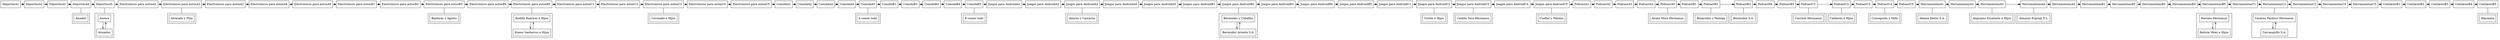 digraph G {
 rankdir=TD
	node[shape=box]
	compound=true

	"DeportesA1"->"DeportesA2" [constraint=false]
	"DeportesA2"->"DeportesA3" [constraint=false]
	"DeportesA3"->"DeportesA4" [constraint=false]

	subgraph "clusterDeportesA4" {
		"Amador"
	 } 
	"DeportesA4"->"Amador" [lhead="clusterDeportesA4" arrowhead=none]

	"DeportesA4"->"DeportesA5" [constraint=false]

	subgraph "clusterDeportesA5" {
		"Aurora"->"Armados" [arrowhead=rnormal]
		"Armados"->"Aurora" [arrowhead=rnormal]
	 } 
	"DeportesA5"->"Aurora" [lhead="clusterDeportesA5" arrowhead=none]

	"DeportesA5"->"Electrónicos para autosA1" [constraint=false]
	"Electrónicos para autosA1"->"Electrónicos para autosA2" [constraint=false]

	subgraph "clusterElectrónicos para autosA2" {
		"Alvarado y Piña"
	 } 
	"Electrónicos para autosA2"->"Alvarado y Piña" [lhead="clusterElectrónicos para autosA2" arrowhead=none]

	"Electrónicos para autosA2"->"Electrónicos para autosA3" [constraint=false]
	"Electrónicos para autosA3"->"Electrónicos para autosA4" [constraint=false]
	"Electrónicos para autosA4"->"Electrónicos para autosA5" [constraint=false]
	"Electrónicos para autosA5"->"Electrónicos para autosB1" [constraint=false]
	"Electrónicos para autosB1"->"Electrónicos para autosB2" [constraint=false]
	"Electrónicos para autosB2"->"Electrónicos para autosB3" [constraint=false]

	subgraph "clusterElectrónicos para autosB3" {
		"Balderas y Agosto"
	 } 
	"Electrónicos para autosB3"->"Balderas y Agosto" [lhead="clusterElectrónicos para autosB3" arrowhead=none]

	"Electrónicos para autosB3"->"Electrónicos para autosB4" [constraint=false]
	"Electrónicos para autosB4"->"Electrónicos para autosB5" [constraint=false]

	subgraph "clusterElectrónicos para autosB5" {
		"Badillo Ramírez e Hijos"->"Bueno Santacruz e Hijos" [arrowhead=rnormal]
		"Bueno Santacruz e Hijos"->"Badillo Ramírez e Hijos" [arrowhead=rnormal]
	 } 
	"Electrónicos para autosB5"->"Badillo Ramírez e Hijos" [lhead="clusterElectrónicos para autosB5" arrowhead=none]

	"Electrónicos para autosB5"->"Electrónicos para autosC1" [constraint=false]
	"Electrónicos para autosC1"->"Electrónicos para autosC2" [constraint=false]
	"Electrónicos para autosC2"->"Electrónicos para autosC3" [constraint=false]

	subgraph "clusterElectrónicos para autosC3" {
		"Coronado e Hijos"
	 } 
	"Electrónicos para autosC3"->"Coronado e Hijos" [lhead="clusterElectrónicos para autosC3" arrowhead=none]

	"Electrónicos para autosC3"->"Electrónicos para autosC4" [constraint=false]
	"Electrónicos para autosC4"->"Electrónicos para autosC5" [constraint=false]
	"Electrónicos para autosC5"->"ComidaA1" [constraint=false]
	"ComidaA1"->"ComidaA2" [constraint=false]
	"ComidaA2"->"ComidaA3" [constraint=false]
	"ComidaA3"->"ComidaA4" [constraint=false]
	"ComidaA4"->"ComidaA5" [constraint=false]

	subgraph "clusterComidaA5" {
		"A comer todo"
	 } 
	"ComidaA5"->"A comer todo" [lhead="clusterComidaA5" arrowhead=none]

	"ComidaA5"->"ComidaB1" [constraint=false]
	"ComidaB1"->"ComidaB2" [constraint=false]
	"ComidaB2"->"ComidaB3" [constraint=false]
	"ComidaB3"->"ComidaB4" [constraint=false]
	"ComidaB4"->"ComidaB5" [constraint=false]

	subgraph "clusterComidaB5" {
		"B comer todo"
	 } 
	"ComidaB5"->"B comer todo" [lhead="clusterComidaB5" arrowhead=none]

	"ComidaB5"->"Juegos para AndroidA1" [constraint=false]
	"Juegos para AndroidA1"->"Juegos para AndroidA2" [constraint=false]
	"Juegos para AndroidA2"->"Juegos para AndroidA3" [constraint=false]

	subgraph "clusterJuegos para AndroidA3" {
		"Adorno y Camacho"
	 } 
	"Juegos para AndroidA3"->"Adorno y Camacho" [lhead="clusterJuegos para AndroidA3" arrowhead=none]

	"Juegos para AndroidA3"->"Juegos para AndroidA4" [constraint=false]
	"Juegos para AndroidA4"->"Juegos para AndroidA5" [constraint=false]
	"Juegos para AndroidA5"->"Juegos para AndroidB1" [constraint=false]
	"Juegos para AndroidB1"->"Juegos para AndroidB2" [constraint=false]

	subgraph "clusterJuegos para AndroidB2" {
		"Bermúdez y Ceballos"->"Bermúdez Arreola S.A." [arrowhead=rnormal]
		"Bermúdez Arreola S.A."->"Bermúdez y Ceballos" [arrowhead=rnormal]
	 } 
	"Juegos para AndroidB2"->"Bermúdez y Ceballos" [lhead="clusterJuegos para AndroidB2" arrowhead=none]

	"Juegos para AndroidB2"->"Juegos para AndroidB3" [constraint=false]
	"Juegos para AndroidB3"->"Juegos para AndroidB4" [constraint=false]
	"Juegos para AndroidB4"->"Juegos para AndroidB5" [constraint=false]
	"Juegos para AndroidB5"->"Juegos para AndroidC1" [constraint=false]
	"Juegos para AndroidC1"->"Juegos para AndroidC2" [constraint=false]

	subgraph "clusterJuegos para AndroidC2" {
		"Cortés e Hijos"
	 } 
	"Juegos para AndroidC2"->"Cortés e Hijos" [lhead="clusterJuegos para AndroidC2" arrowhead=none]

	"Juegos para AndroidC2"->"Juegos para AndroidC3" [constraint=false]

	subgraph "clusterJuegos para AndroidC3" {
		"Cedillo Toro Hermanos"
	 } 
	"Juegos para AndroidC3"->"Cedillo Toro Hermanos" [lhead="clusterJuegos para AndroidC3" arrowhead=none]

	"Juegos para AndroidC3"->"Juegos para AndroidC4" [constraint=false]
	"Juegos para AndroidC4"->"Juegos para AndroidC5" [constraint=false]

	subgraph "clusterJuegos para AndroidC5" {
		"Cuellar y Palomo"
	 } 
	"Juegos para AndroidC5"->"Cuellar y Palomo" [lhead="clusterJuegos para AndroidC5" arrowhead=none]

	"Juegos para AndroidC5"->"PodcastA1" [constraint=false]
	"PodcastA1"->"PodcastA2" [constraint=false]
	"PodcastA2"->"PodcastA3" [constraint=false]
	"PodcastA3"->"PodcastA4" [constraint=false]
	"PodcastA4"->"PodcastA5" [constraint=false]

	subgraph "clusterPodcastA5" {
		"Alcala Mora Hermanos"
	 } 
	"PodcastA5"->"Alcala Mora Hermanos" [lhead="clusterPodcastA5" arrowhead=none]

	"PodcastA5"->"PodcastB1" [constraint=false]
	"PodcastB1"->"PodcastB2" [constraint=false]

	subgraph "clusterPodcastB2" {
		"Benavídez y Pantoja"
	 } 
	"PodcastB2"->"Benavídez y Pantoja" [lhead="clusterPodcastB2" arrowhead=none]

	"PodcastB2"->"PodcastB3" [constraint=false]

	subgraph "clusterPodcastB3" {
		"Bermúdez S.A."
	 } 
	"PodcastB3"->"Bermúdez S.A." [lhead="clusterPodcastB3" arrowhead=none]

	"PodcastB3"->"PodcastB4" [constraint=false]
	"PodcastB4"->"PodcastB5" [constraint=false]
	"PodcastB5"->"PodcastC1" [constraint=false]

	subgraph "clusterPodcastC1" {
		"Carreón Hermanos"
	 } 
	"PodcastC1"->"Carreón Hermanos" [lhead="clusterPodcastC1" arrowhead=none]

	"PodcastC1"->"PodcastC2" [constraint=false]

	subgraph "clusterPodcastC2" {
		"Calderón e Hijos"
	 } 
	"PodcastC2"->"Calderón e Hijos" [lhead="clusterPodcastC2" arrowhead=none]

	"PodcastC2"->"PodcastC3" [constraint=false]
	"PodcastC3"->"PodcastC4" [constraint=false]

	subgraph "clusterPodcastC4" {
		"Concepción y Valle"
	 } 
	"PodcastC4"->"Concepción y Valle" [lhead="clusterPodcastC4" arrowhead=none]

	"PodcastC4"->"PodcastC5" [constraint=false]
	"PodcastC5"->"HerramientasA1" [constraint=false]

	subgraph "clusterHerramientasA1" {
		"Adame Delrío S.A."
	 } 
	"HerramientasA1"->"Adame Delrío S.A." [lhead="clusterHerramientasA1" arrowhead=none]

	"HerramientasA1"->"HerramientasA2" [constraint=false]
	"HerramientasA2"->"HerramientasA3" [constraint=false]

	subgraph "clusterHerramientasA3" {
		"Anguiano Escalante e Hijos"
	 } 
	"HerramientasA3"->"Anguiano Escalante e Hijos" [lhead="clusterHerramientasA3" arrowhead=none]

	"HerramientasA3"->"HerramientasA4" [constraint=false]

	subgraph "clusterHerramientasA4" {
		"Almaraz Espinal S.L."
	 } 
	"HerramientasA4"->"Almaraz Espinal S.L." [lhead="clusterHerramientasA4" arrowhead=none]

	"HerramientasA4"->"HerramientasA5" [constraint=false]
	"HerramientasA5"->"HerramientasB1" [constraint=false]
	"HerramientasB1"->"HerramientasB2" [constraint=false]
	"HerramientasB2"->"HerramientasB3" [constraint=false]
	"HerramientasB3"->"HerramientasB4" [constraint=false]
	"HerramientasB4"->"HerramientasB5" [constraint=false]

	subgraph "clusterHerramientasB5" {
		"Barrera Hermanos"->"Batista Vélez e Hijos" [arrowhead=rnormal]
		"Batista Vélez e Hijos"->"Barrera Hermanos" [arrowhead=rnormal]
	 } 
	"HerramientasB5"->"Barrera Hermanos" [lhead="clusterHerramientasB5" arrowhead=none]

	"HerramientasB5"->"HerramientasC1" [constraint=false]
	"HerramientasC1"->"HerramientasC2" [constraint=false]

	subgraph "clusterHerramientasC2" {
		"Casárez Pacheco Hermanos"->"Carrasquillo S.A." [arrowhead=rnormal]
		"Carrasquillo S.A."->"Casárez Pacheco Hermanos" [arrowhead=rnormal]
	 } 
	"HerramientasC2"->"Casárez Pacheco Hermanos" [lhead="clusterHerramientasC2" arrowhead=none]

	"HerramientasC2"->"HerramientasC3" [constraint=false]
	"HerramientasC3"->"HerramientasC4" [constraint=false]
	"HerramientasC4"->"HerramientasC5" [constraint=false]
	"HerramientasC5"->"CelularesB1" [constraint=false]
	"CelularesB1"->"CelularesB2" [constraint=false]
	"CelularesB2"->"CelularesB3" [constraint=false]
	"CelularesB3"->"CelularesB4" [constraint=false]
	"CelularesB4"->"CelularesB5" [constraint=false]

	subgraph "clusterCelularesB5" {
		"Bayoneta"
	 } 
	"CelularesB5"->"Bayoneta" [lhead="clusterCelularesB5" arrowhead=none]


}